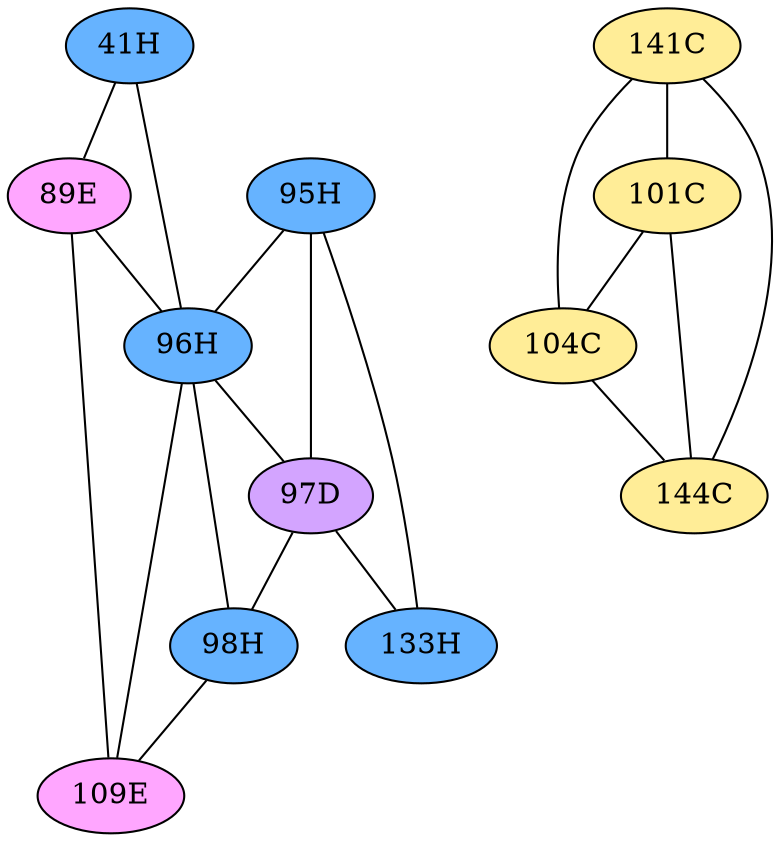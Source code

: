 // The Round Table
graph {
	"41H" [fillcolor="#66B3FF" style=radial]
	"96H" [fillcolor="#66B3FF" style=radial]
	"41H" -- "96H" [penwidth=1]
	"41H" [fillcolor="#66B3FF" style=radial]
	"89E" [fillcolor="#FFA6FF" style=radial]
	"41H" -- "89E" [penwidth=1]
	"89E" [fillcolor="#FFA6FF" style=radial]
	"96H" [fillcolor="#66B3FF" style=radial]
	"89E" -- "96H" [penwidth=1]
	"89E" [fillcolor="#FFA6FF" style=radial]
	"109E" [fillcolor="#FFA6FF" style=radial]
	"89E" -- "109E" [penwidth=1]
	"95H" [fillcolor="#66B3FF" style=radial]
	"96H" [fillcolor="#66B3FF" style=radial]
	"95H" -- "96H" [penwidth=1]
	"95H" [fillcolor="#66B3FF" style=radial]
	"97D" [fillcolor="#D3A4FF" style=radial]
	"95H" -- "97D" [penwidth=1]
	"95H" [fillcolor="#66B3FF" style=radial]
	"133H" [fillcolor="#66B3FF" style=radial]
	"95H" -- "133H" [penwidth=1]
	"96H" [fillcolor="#66B3FF" style=radial]
	"97D" [fillcolor="#D3A4FF" style=radial]
	"96H" -- "97D" [penwidth=1]
	"96H" [fillcolor="#66B3FF" style=radial]
	"98H" [fillcolor="#66B3FF" style=radial]
	"96H" -- "98H" [penwidth=1]
	"96H" [fillcolor="#66B3FF" style=radial]
	"109E" [fillcolor="#FFA6FF" style=radial]
	"96H" -- "109E" [penwidth=1]
	"97D" [fillcolor="#D3A4FF" style=radial]
	"98H" [fillcolor="#66B3FF" style=radial]
	"97D" -- "98H" [penwidth=1]
	"97D" [fillcolor="#D3A4FF" style=radial]
	"133H" [fillcolor="#66B3FF" style=radial]
	"97D" -- "133H" [penwidth=1]
	"98H" [fillcolor="#66B3FF" style=radial]
	"109E" [fillcolor="#FFA6FF" style=radial]
	"98H" -- "109E" [penwidth=1]
	"141C" [fillcolor="#FFED97" style=radial]
	"101C" [fillcolor="#FFED97" style=radial]
	"141C" -- "101C" [penwidth=1]
	"141C" [fillcolor="#FFED97" style=radial]
	"104C" [fillcolor="#FFED97" style=radial]
	"141C" -- "104C" [penwidth=1]
	"141C" [fillcolor="#FFED97" style=radial]
	"144C" [fillcolor="#FFED97" style=radial]
	"141C" -- "144C" [penwidth=1]
	"101C" [fillcolor="#FFED97" style=radial]
	"144C" [fillcolor="#FFED97" style=radial]
	"101C" -- "144C" [penwidth=1]
	"101C" [fillcolor="#FFED97" style=radial]
	"104C" [fillcolor="#FFED97" style=radial]
	"101C" -- "104C" [penwidth=1]
	"104C" [fillcolor="#FFED97" style=radial]
	"144C" [fillcolor="#FFED97" style=radial]
	"104C" -- "144C" [penwidth=1]
}
